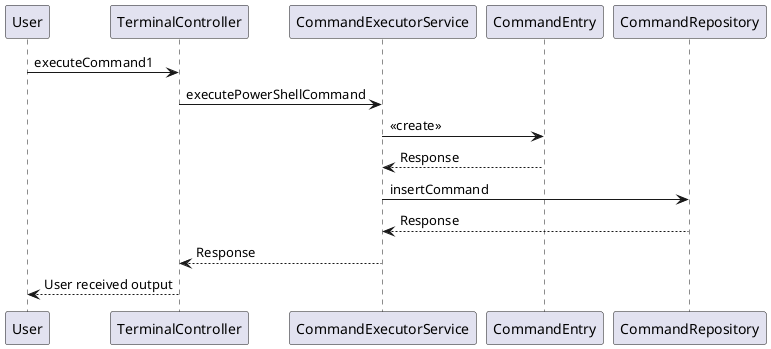 @startuml
User -> TerminalController: executeCommand1
TerminalController -> CommandExecutorService: executePowerShellCommand

CommandExecutorService -> CommandEntry: <<create>>
CommandExecutorService <-- CommandEntry: Response

CommandExecutorService -> CommandRepository: insertCommand
CommandExecutorService <-- CommandRepository: Response

TerminalController <-- CommandExecutorService: Response
User <-- TerminalController: User received output
@enduml